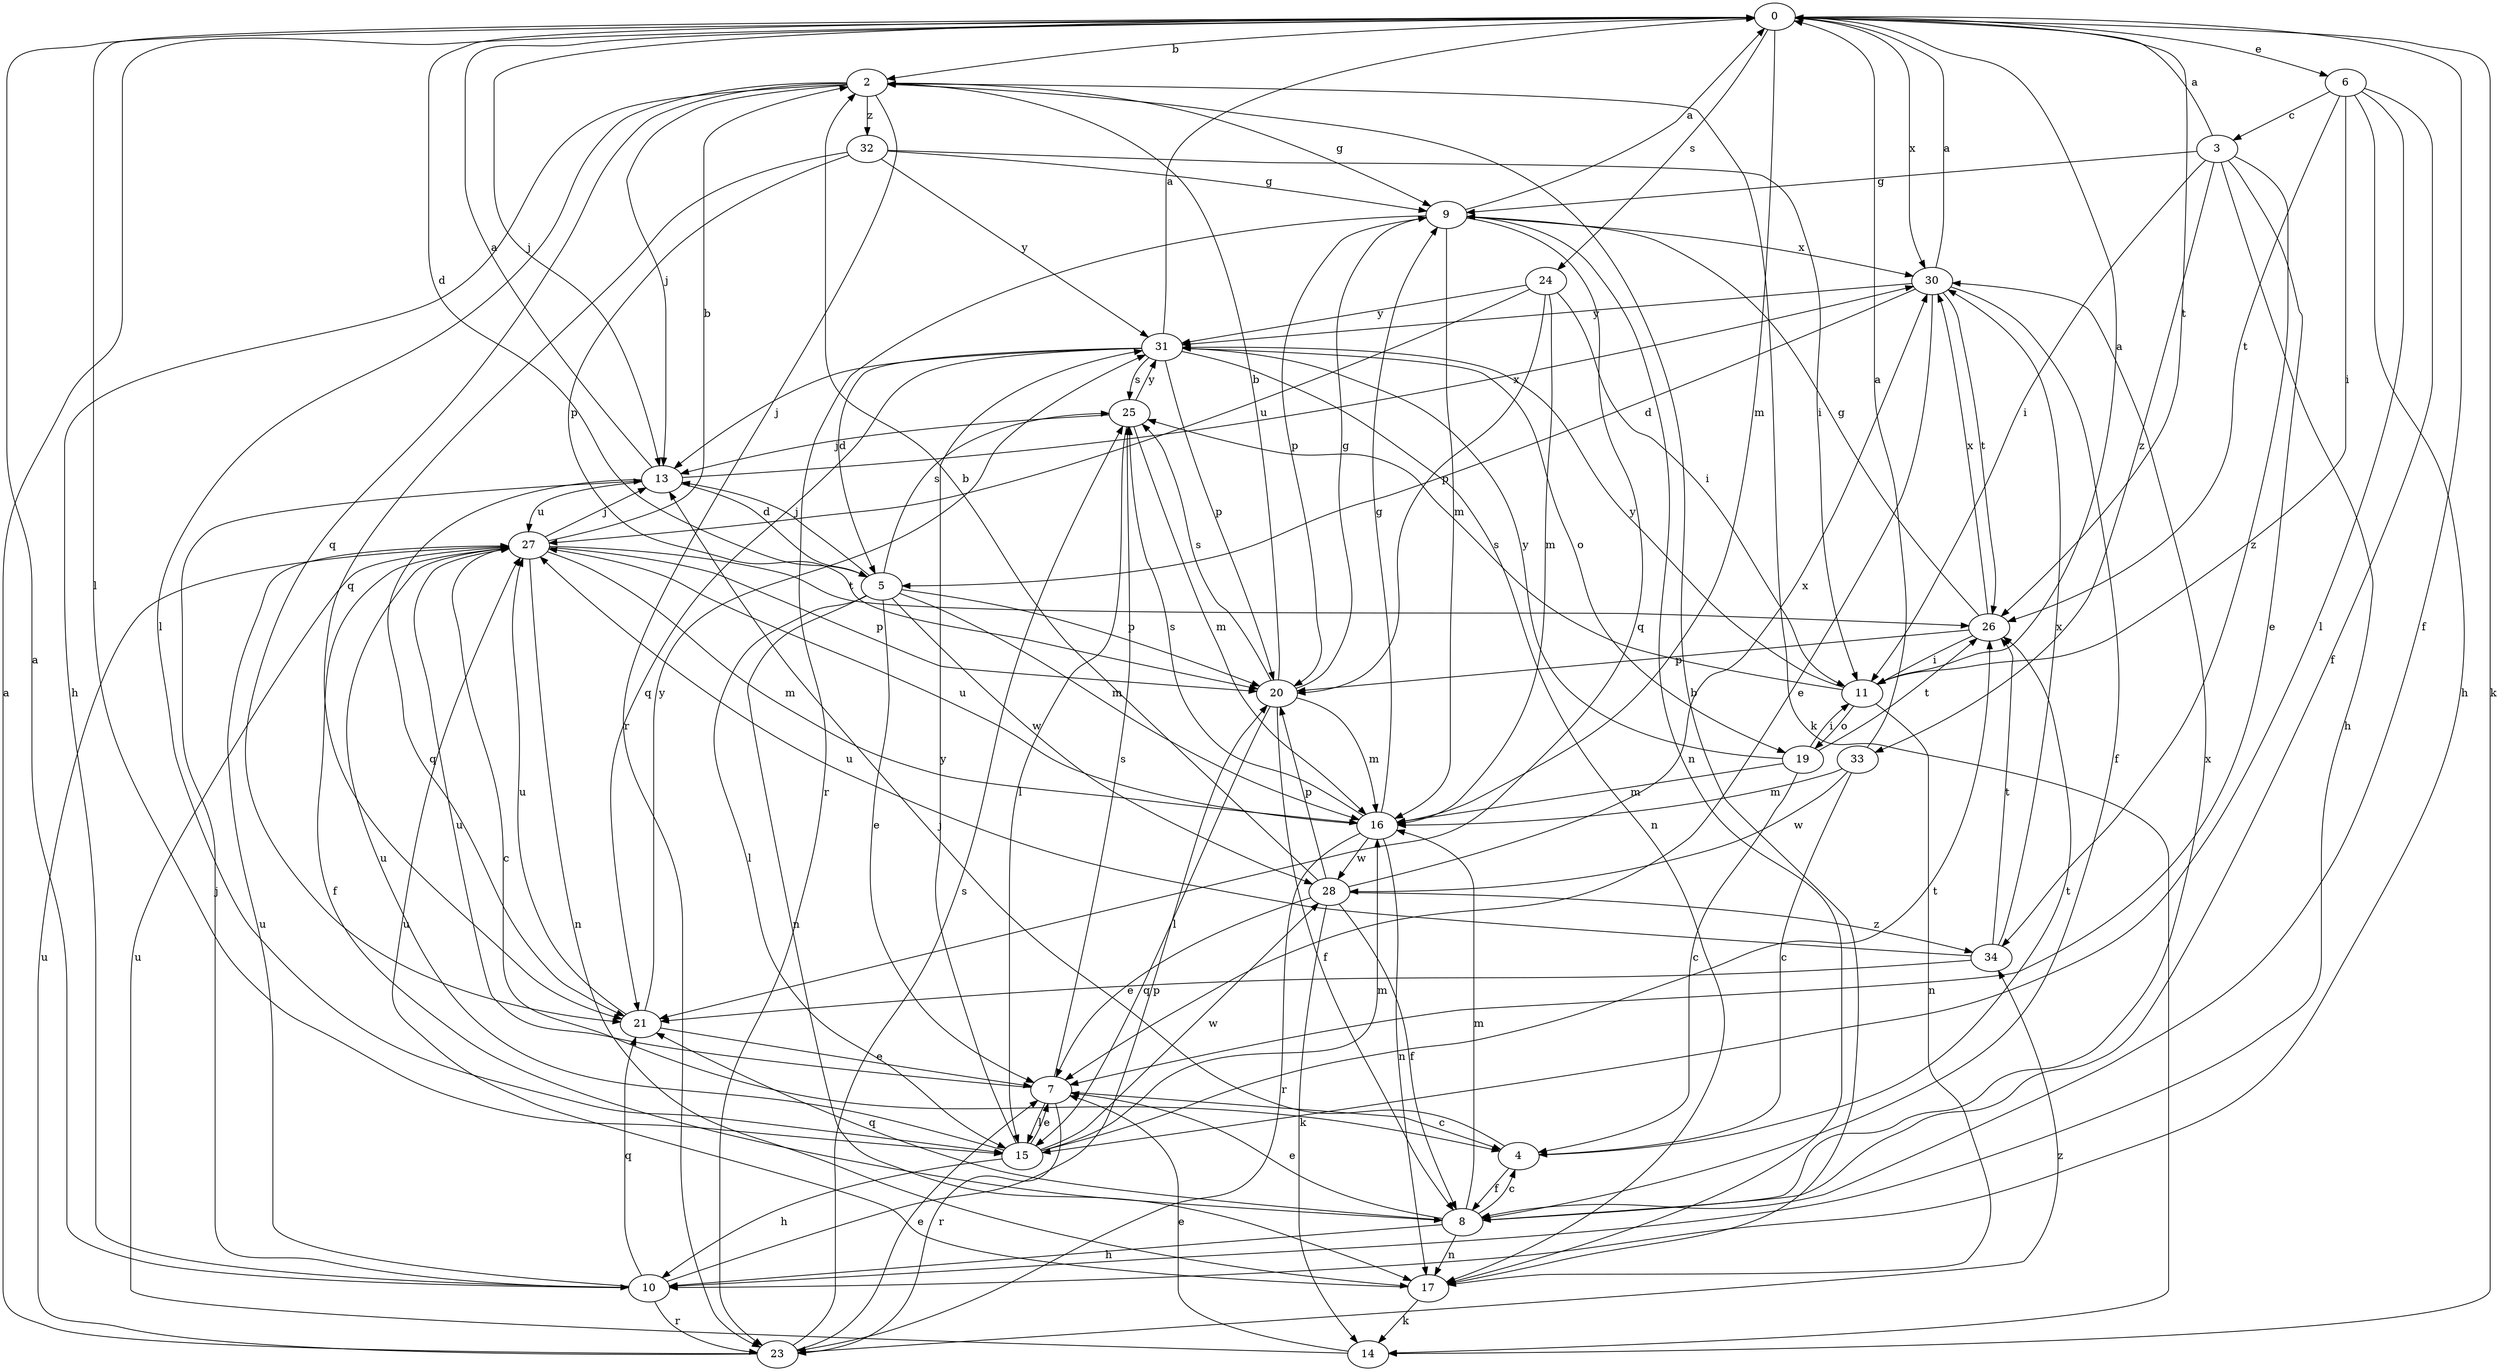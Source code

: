strict digraph  {
0;
2;
3;
4;
5;
6;
7;
8;
9;
10;
11;
13;
14;
15;
16;
17;
19;
20;
21;
23;
24;
25;
26;
27;
28;
30;
31;
32;
33;
34;
0 -> 2  [label=b];
0 -> 5  [label=d];
0 -> 6  [label=e];
0 -> 8  [label=f];
0 -> 13  [label=j];
0 -> 14  [label=k];
0 -> 15  [label=l];
0 -> 16  [label=m];
0 -> 24  [label=s];
0 -> 26  [label=t];
0 -> 30  [label=x];
2 -> 9  [label=g];
2 -> 10  [label=h];
2 -> 13  [label=j];
2 -> 14  [label=k];
2 -> 15  [label=l];
2 -> 21  [label=q];
2 -> 23  [label=r];
2 -> 32  [label=z];
3 -> 0  [label=a];
3 -> 7  [label=e];
3 -> 9  [label=g];
3 -> 10  [label=h];
3 -> 11  [label=i];
3 -> 33  [label=z];
3 -> 34  [label=z];
4 -> 8  [label=f];
4 -> 13  [label=j];
4 -> 26  [label=t];
5 -> 7  [label=e];
5 -> 13  [label=j];
5 -> 15  [label=l];
5 -> 16  [label=m];
5 -> 17  [label=n];
5 -> 20  [label=p];
5 -> 25  [label=s];
5 -> 28  [label=w];
6 -> 3  [label=c];
6 -> 8  [label=f];
6 -> 10  [label=h];
6 -> 11  [label=i];
6 -> 15  [label=l];
6 -> 26  [label=t];
7 -> 4  [label=c];
7 -> 15  [label=l];
7 -> 23  [label=r];
7 -> 25  [label=s];
7 -> 27  [label=u];
8 -> 4  [label=c];
8 -> 7  [label=e];
8 -> 10  [label=h];
8 -> 16  [label=m];
8 -> 17  [label=n];
8 -> 21  [label=q];
8 -> 30  [label=x];
9 -> 0  [label=a];
9 -> 16  [label=m];
9 -> 17  [label=n];
9 -> 20  [label=p];
9 -> 21  [label=q];
9 -> 23  [label=r];
9 -> 30  [label=x];
10 -> 0  [label=a];
10 -> 13  [label=j];
10 -> 20  [label=p];
10 -> 21  [label=q];
10 -> 23  [label=r];
10 -> 27  [label=u];
11 -> 0  [label=a];
11 -> 17  [label=n];
11 -> 19  [label=o];
11 -> 25  [label=s];
11 -> 31  [label=y];
13 -> 0  [label=a];
13 -> 5  [label=d];
13 -> 21  [label=q];
13 -> 27  [label=u];
13 -> 30  [label=x];
14 -> 7  [label=e];
14 -> 27  [label=u];
15 -> 7  [label=e];
15 -> 10  [label=h];
15 -> 16  [label=m];
15 -> 26  [label=t];
15 -> 27  [label=u];
15 -> 28  [label=w];
15 -> 31  [label=y];
16 -> 9  [label=g];
16 -> 17  [label=n];
16 -> 23  [label=r];
16 -> 25  [label=s];
16 -> 27  [label=u];
16 -> 28  [label=w];
17 -> 2  [label=b];
17 -> 14  [label=k];
17 -> 27  [label=u];
19 -> 4  [label=c];
19 -> 11  [label=i];
19 -> 16  [label=m];
19 -> 26  [label=t];
19 -> 31  [label=y];
20 -> 2  [label=b];
20 -> 8  [label=f];
20 -> 9  [label=g];
20 -> 15  [label=l];
20 -> 16  [label=m];
20 -> 25  [label=s];
21 -> 7  [label=e];
21 -> 27  [label=u];
21 -> 31  [label=y];
23 -> 0  [label=a];
23 -> 7  [label=e];
23 -> 25  [label=s];
23 -> 27  [label=u];
23 -> 34  [label=z];
24 -> 11  [label=i];
24 -> 16  [label=m];
24 -> 20  [label=p];
24 -> 27  [label=u];
24 -> 31  [label=y];
25 -> 13  [label=j];
25 -> 15  [label=l];
25 -> 16  [label=m];
25 -> 31  [label=y];
26 -> 9  [label=g];
26 -> 11  [label=i];
26 -> 20  [label=p];
26 -> 30  [label=x];
27 -> 2  [label=b];
27 -> 4  [label=c];
27 -> 8  [label=f];
27 -> 13  [label=j];
27 -> 16  [label=m];
27 -> 17  [label=n];
27 -> 20  [label=p];
27 -> 26  [label=t];
28 -> 2  [label=b];
28 -> 7  [label=e];
28 -> 8  [label=f];
28 -> 14  [label=k];
28 -> 20  [label=p];
28 -> 30  [label=x];
28 -> 34  [label=z];
30 -> 0  [label=a];
30 -> 5  [label=d];
30 -> 7  [label=e];
30 -> 8  [label=f];
30 -> 26  [label=t];
30 -> 31  [label=y];
31 -> 0  [label=a];
31 -> 5  [label=d];
31 -> 13  [label=j];
31 -> 17  [label=n];
31 -> 19  [label=o];
31 -> 20  [label=p];
31 -> 21  [label=q];
31 -> 25  [label=s];
32 -> 9  [label=g];
32 -> 11  [label=i];
32 -> 20  [label=p];
32 -> 21  [label=q];
32 -> 31  [label=y];
33 -> 0  [label=a];
33 -> 4  [label=c];
33 -> 16  [label=m];
33 -> 28  [label=w];
34 -> 21  [label=q];
34 -> 26  [label=t];
34 -> 27  [label=u];
34 -> 30  [label=x];
}
